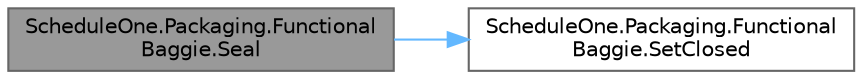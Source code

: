 digraph "ScheduleOne.Packaging.FunctionalBaggie.Seal"
{
 // LATEX_PDF_SIZE
  bgcolor="transparent";
  edge [fontname=Helvetica,fontsize=10,labelfontname=Helvetica,labelfontsize=10];
  node [fontname=Helvetica,fontsize=10,shape=box,height=0.2,width=0.4];
  rankdir="LR";
  Node1 [id="Node000001",label="ScheduleOne.Packaging.Functional\lBaggie.Seal",height=0.2,width=0.4,color="gray40", fillcolor="grey60", style="filled", fontcolor="black",tooltip=" "];
  Node1 -> Node2 [id="edge1_Node000001_Node000002",color="steelblue1",style="solid",tooltip=" "];
  Node2 [id="Node000002",label="ScheduleOne.Packaging.Functional\lBaggie.SetClosed",height=0.2,width=0.4,color="grey40", fillcolor="white", style="filled",URL="$class_schedule_one_1_1_packaging_1_1_functional_baggie.html#a073df7a8f1eebf40e5ba1229bfb5dca9",tooltip=" "];
}
